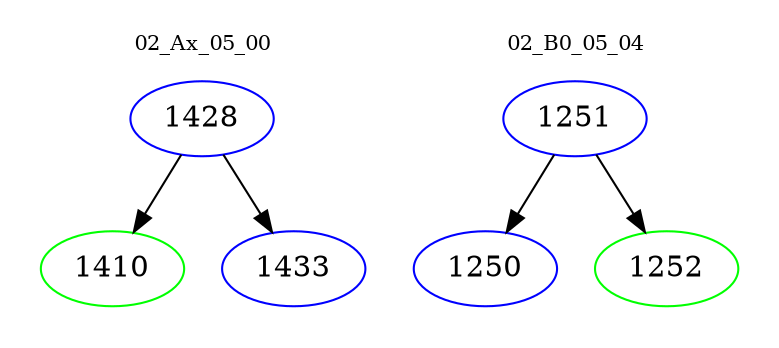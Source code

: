 digraph{
subgraph cluster_0 {
color = white
label = "02_Ax_05_00";
fontsize=10;
T0_1428 [label="1428", color="blue"]
T0_1428 -> T0_1410 [color="black"]
T0_1410 [label="1410", color="green"]
T0_1428 -> T0_1433 [color="black"]
T0_1433 [label="1433", color="blue"]
}
subgraph cluster_1 {
color = white
label = "02_B0_05_04";
fontsize=10;
T1_1251 [label="1251", color="blue"]
T1_1251 -> T1_1250 [color="black"]
T1_1250 [label="1250", color="blue"]
T1_1251 -> T1_1252 [color="black"]
T1_1252 [label="1252", color="green"]
}
}
